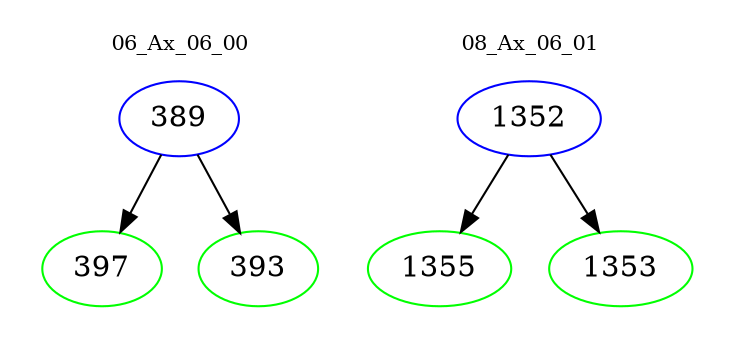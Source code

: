 digraph{
subgraph cluster_0 {
color = white
label = "06_Ax_06_00";
fontsize=10;
T0_389 [label="389", color="blue"]
T0_389 -> T0_397 [color="black"]
T0_397 [label="397", color="green"]
T0_389 -> T0_393 [color="black"]
T0_393 [label="393", color="green"]
}
subgraph cluster_1 {
color = white
label = "08_Ax_06_01";
fontsize=10;
T1_1352 [label="1352", color="blue"]
T1_1352 -> T1_1355 [color="black"]
T1_1355 [label="1355", color="green"]
T1_1352 -> T1_1353 [color="black"]
T1_1353 [label="1353", color="green"]
}
}
